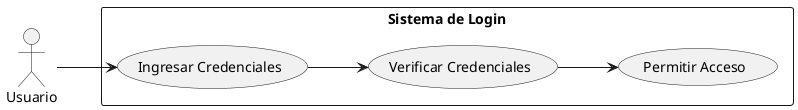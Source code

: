 @startuml R01.0

left to right direction

actor Usuario as "Usuario"
rectangle "Sistema de Login" {
    Usuario --> (Ingresar Credenciales)
    (Ingresar Credenciales) --> (Verificar Credenciales)
    (Verificar Credenciales) --> (Permitir Acceso)
}

@enduml
